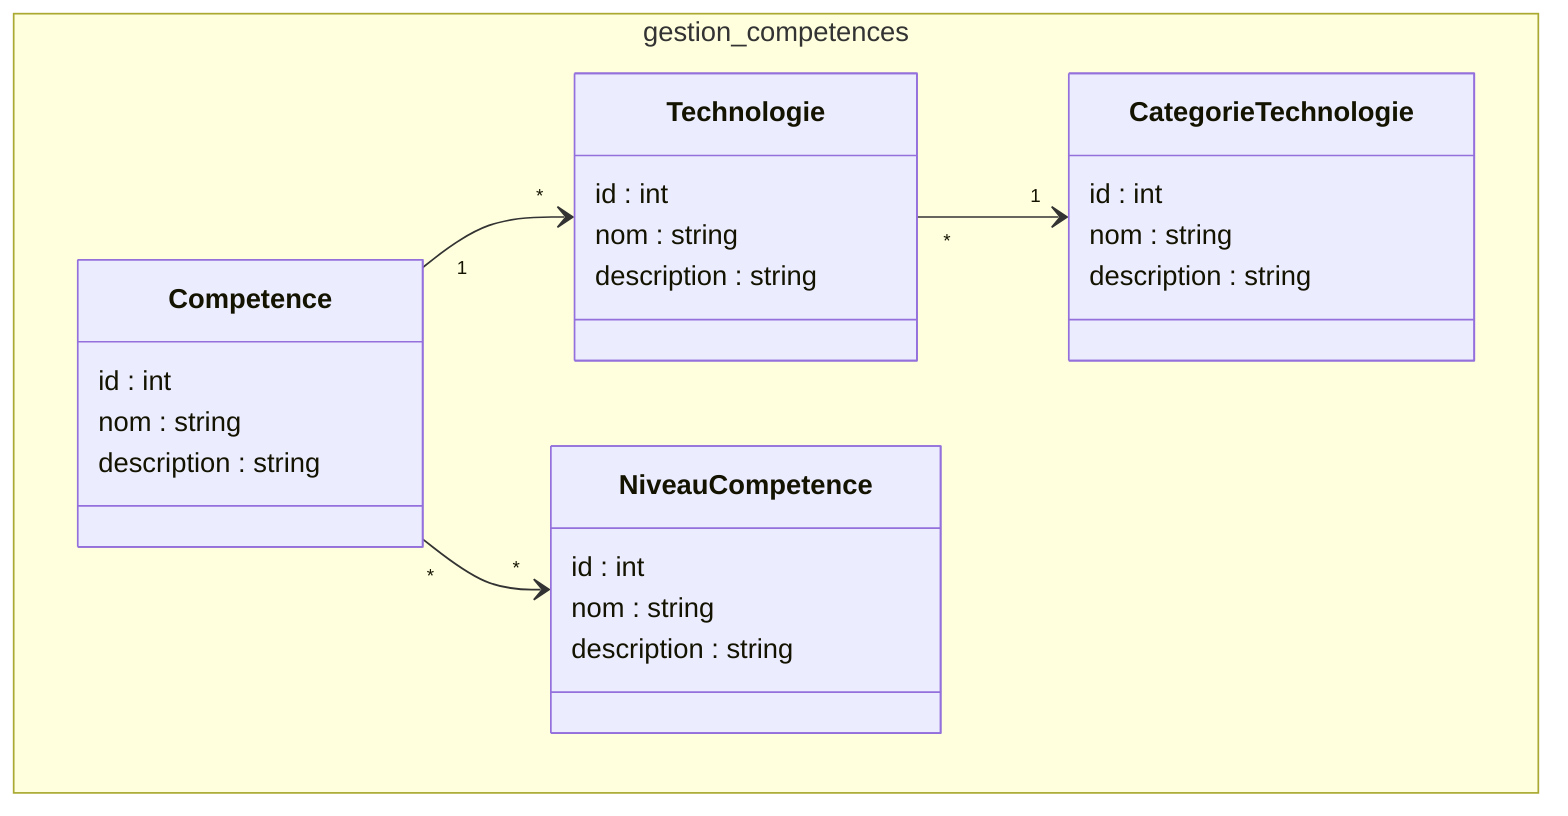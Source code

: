 classDiagram

namespace gestion_competences {
class Competence {
  id : int
  nom : string
  description : string
}
class NiveauCompetence {
  id : int
  nom : string
  description : string
}
class Technologie {
  id : int
  nom : string
  description : string
}

class CategorieTechnologie {
  id : int
  nom : string
  description : string
}
}


Competence "1" --> "*" Technologie 
Technologie "*" --> "1" CategorieTechnologie
Competence "*" --> "*" NiveauCompetence